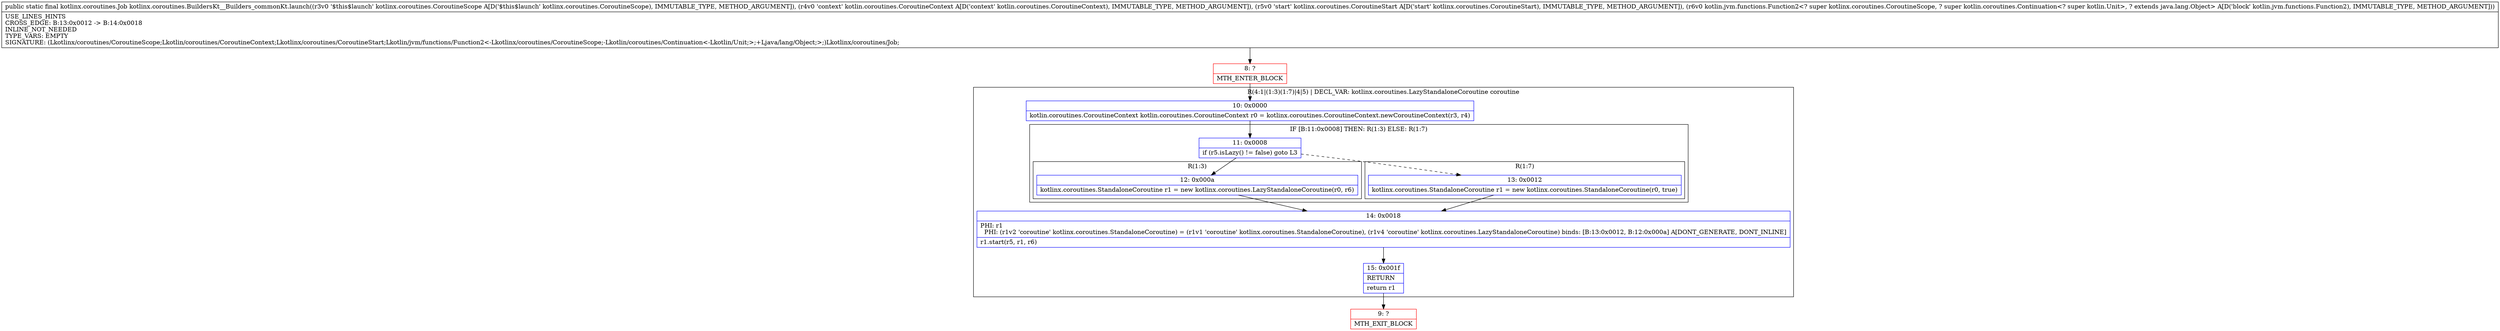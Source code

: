 digraph "CFG forkotlinx.coroutines.BuildersKt__Builders_commonKt.launch(Lkotlinx\/coroutines\/CoroutineScope;Lkotlin\/coroutines\/CoroutineContext;Lkotlinx\/coroutines\/CoroutineStart;Lkotlin\/jvm\/functions\/Function2;)Lkotlinx\/coroutines\/Job;" {
subgraph cluster_Region_478563370 {
label = "R(4:1|(1:3)(1:7)|4|5) | DECL_VAR: kotlinx.coroutines.LazyStandaloneCoroutine coroutine\l";
node [shape=record,color=blue];
Node_10 [shape=record,label="{10\:\ 0x0000|kotlin.coroutines.CoroutineContext kotlin.coroutines.CoroutineContext r0 = kotlinx.coroutines.CoroutineContext.newCoroutineContext(r3, r4)\l}"];
subgraph cluster_IfRegion_422125387 {
label = "IF [B:11:0x0008] THEN: R(1:3) ELSE: R(1:7)";
node [shape=record,color=blue];
Node_11 [shape=record,label="{11\:\ 0x0008|if (r5.isLazy() != false) goto L3\l}"];
subgraph cluster_Region_1286085195 {
label = "R(1:3)";
node [shape=record,color=blue];
Node_12 [shape=record,label="{12\:\ 0x000a|kotlinx.coroutines.StandaloneCoroutine r1 = new kotlinx.coroutines.LazyStandaloneCoroutine(r0, r6)\l}"];
}
subgraph cluster_Region_1092743456 {
label = "R(1:7)";
node [shape=record,color=blue];
Node_13 [shape=record,label="{13\:\ 0x0012|kotlinx.coroutines.StandaloneCoroutine r1 = new kotlinx.coroutines.StandaloneCoroutine(r0, true)\l}"];
}
}
Node_14 [shape=record,label="{14\:\ 0x0018|PHI: r1 \l  PHI: (r1v2 'coroutine' kotlinx.coroutines.StandaloneCoroutine) = (r1v1 'coroutine' kotlinx.coroutines.StandaloneCoroutine), (r1v4 'coroutine' kotlinx.coroutines.LazyStandaloneCoroutine) binds: [B:13:0x0012, B:12:0x000a] A[DONT_GENERATE, DONT_INLINE]\l|r1.start(r5, r1, r6)\l}"];
Node_15 [shape=record,label="{15\:\ 0x001f|RETURN\l|return r1\l}"];
}
Node_8 [shape=record,color=red,label="{8\:\ ?|MTH_ENTER_BLOCK\l}"];
Node_9 [shape=record,color=red,label="{9\:\ ?|MTH_EXIT_BLOCK\l}"];
MethodNode[shape=record,label="{public static final kotlinx.coroutines.Job kotlinx.coroutines.BuildersKt__Builders_commonKt.launch((r3v0 '$this$launch' kotlinx.coroutines.CoroutineScope A[D('$this$launch' kotlinx.coroutines.CoroutineScope), IMMUTABLE_TYPE, METHOD_ARGUMENT]), (r4v0 'context' kotlin.coroutines.CoroutineContext A[D('context' kotlin.coroutines.CoroutineContext), IMMUTABLE_TYPE, METHOD_ARGUMENT]), (r5v0 'start' kotlinx.coroutines.CoroutineStart A[D('start' kotlinx.coroutines.CoroutineStart), IMMUTABLE_TYPE, METHOD_ARGUMENT]), (r6v0 kotlin.jvm.functions.Function2\<? super kotlinx.coroutines.CoroutineScope, ? super kotlin.coroutines.Continuation\<? super kotlin.Unit\>, ? extends java.lang.Object\> A[D('block' kotlin.jvm.functions.Function2), IMMUTABLE_TYPE, METHOD_ARGUMENT]))  | USE_LINES_HINTS\lCROSS_EDGE: B:13:0x0012 \-\> B:14:0x0018\lINLINE_NOT_NEEDED\lTYPE_VARS: EMPTY\lSIGNATURE: (Lkotlinx\/coroutines\/CoroutineScope;Lkotlin\/coroutines\/CoroutineContext;Lkotlinx\/coroutines\/CoroutineStart;Lkotlin\/jvm\/functions\/Function2\<\-Lkotlinx\/coroutines\/CoroutineScope;\-Lkotlin\/coroutines\/Continuation\<\-Lkotlin\/Unit;\>;+Ljava\/lang\/Object;\>;)Lkotlinx\/coroutines\/Job;\l}"];
MethodNode -> Node_8;Node_10 -> Node_11;
Node_11 -> Node_12;
Node_11 -> Node_13[style=dashed];
Node_12 -> Node_14;
Node_13 -> Node_14;
Node_14 -> Node_15;
Node_15 -> Node_9;
Node_8 -> Node_10;
}

